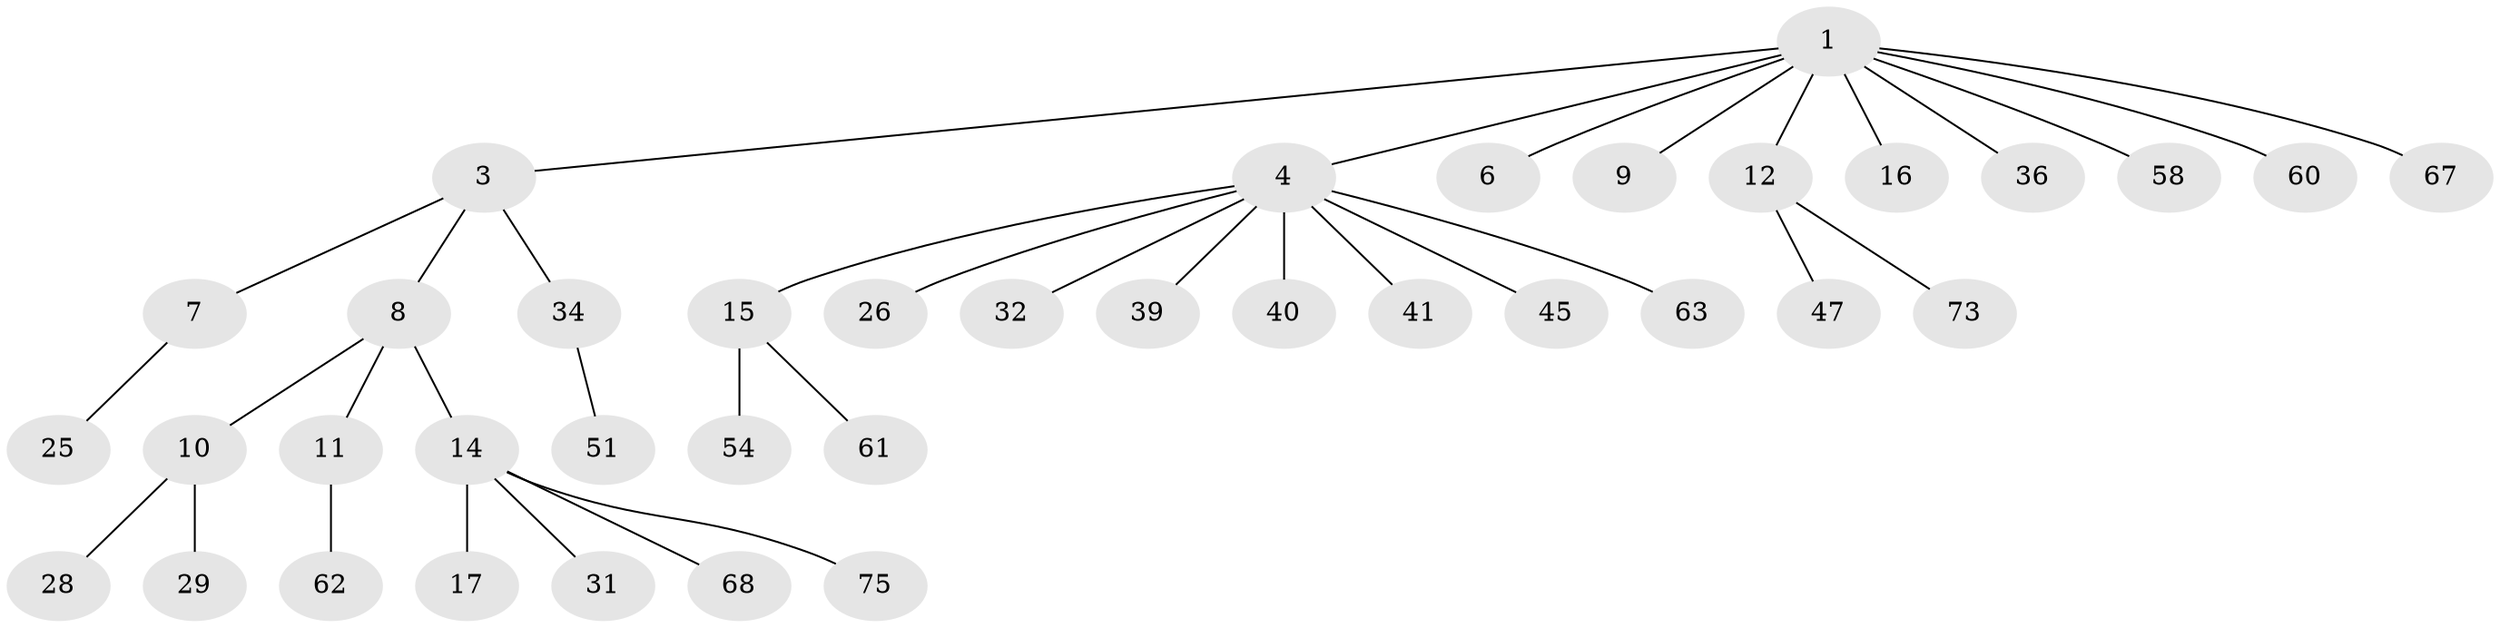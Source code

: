 // original degree distribution, {7: 0.013157894736842105, 5: 0.05263157894736842, 4: 0.06578947368421052, 6: 0.013157894736842105, 3: 0.13157894736842105, 1: 0.5657894736842105, 2: 0.15789473684210525}
// Generated by graph-tools (version 1.1) at 2025/19/03/04/25 18:19:17]
// undirected, 38 vertices, 37 edges
graph export_dot {
graph [start="1"]
  node [color=gray90,style=filled];
  1 [super="+2"];
  3 [super="+13+5"];
  4 [super="+20+18"];
  6;
  7 [super="+30"];
  8 [super="+66"];
  9 [super="+55+33"];
  10;
  11;
  12 [super="+24+22+52"];
  14;
  15 [super="+23"];
  16 [super="+27+49+43"];
  17;
  25;
  26;
  28 [super="+38"];
  29;
  31;
  32 [super="+59+37"];
  34 [super="+42+46+64"];
  36;
  39 [super="+74"];
  40;
  41 [super="+56"];
  45 [super="+57"];
  47 [super="+53"];
  51;
  54;
  58;
  60 [super="+70"];
  61;
  62;
  63;
  67;
  68 [super="+71"];
  73;
  75;
  1 -- 4;
  1 -- 6;
  1 -- 36;
  1 -- 58;
  1 -- 60;
  1 -- 67;
  1 -- 16;
  1 -- 3;
  1 -- 9;
  1 -- 12;
  3 -- 34;
  3 -- 8;
  3 -- 7;
  4 -- 15;
  4 -- 26;
  4 -- 41;
  4 -- 32;
  4 -- 39;
  4 -- 40;
  4 -- 45;
  4 -- 63;
  7 -- 25;
  8 -- 10;
  8 -- 11;
  8 -- 14;
  10 -- 28;
  10 -- 29;
  11 -- 62;
  12 -- 73;
  12 -- 47;
  14 -- 17;
  14 -- 31;
  14 -- 68;
  14 -- 75;
  15 -- 54;
  15 -- 61;
  34 -- 51;
}
